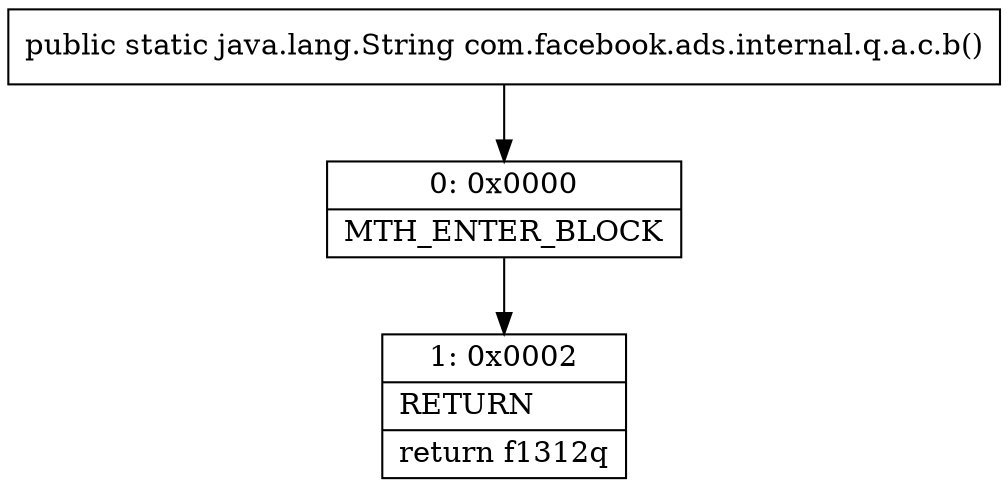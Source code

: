digraph "CFG forcom.facebook.ads.internal.q.a.c.b()Ljava\/lang\/String;" {
Node_0 [shape=record,label="{0\:\ 0x0000|MTH_ENTER_BLOCK\l}"];
Node_1 [shape=record,label="{1\:\ 0x0002|RETURN\l|return f1312q\l}"];
MethodNode[shape=record,label="{public static java.lang.String com.facebook.ads.internal.q.a.c.b() }"];
MethodNode -> Node_0;
Node_0 -> Node_1;
}


